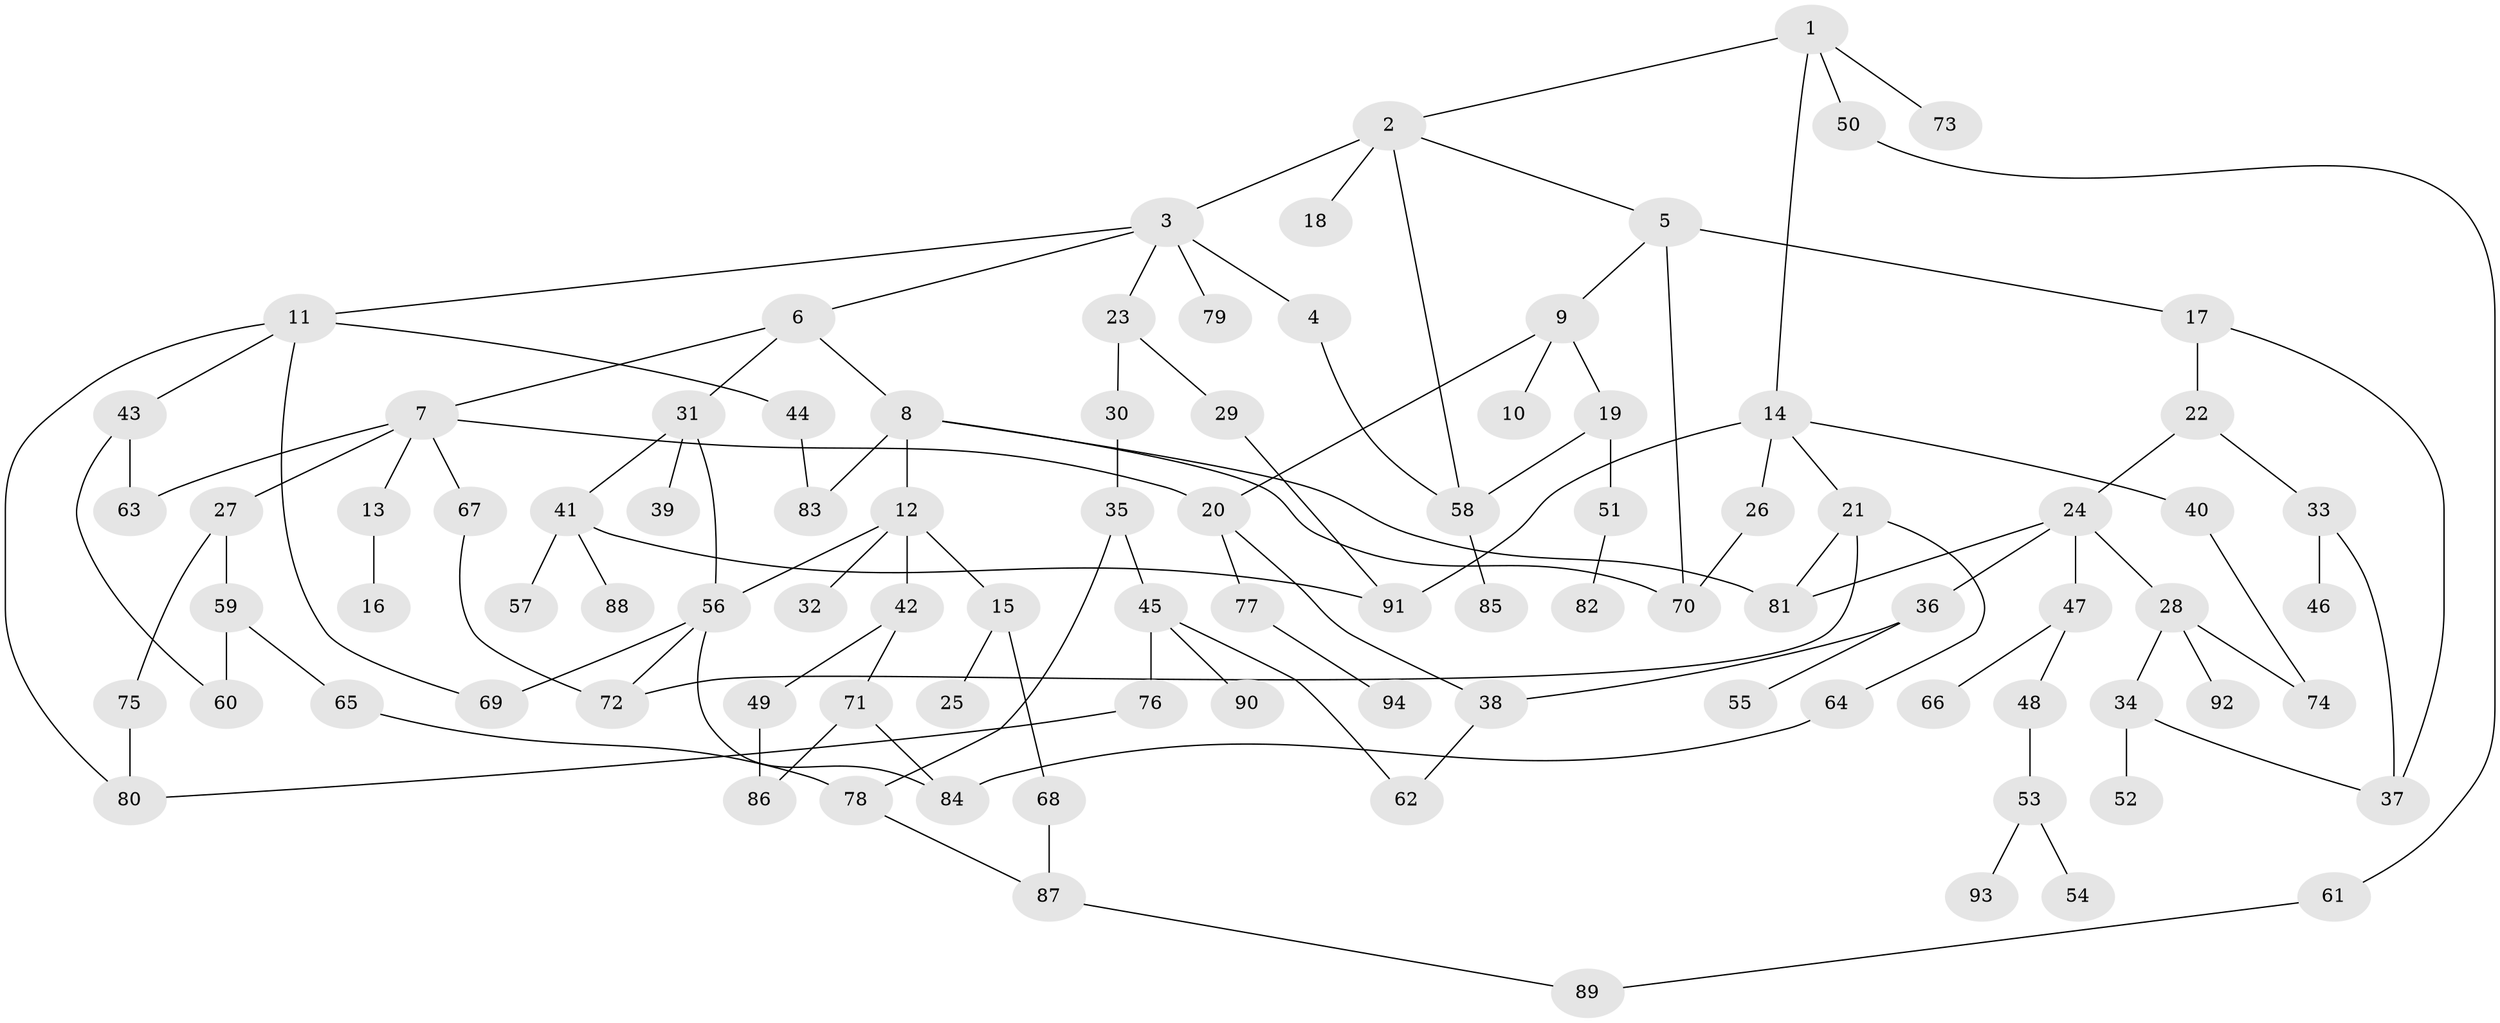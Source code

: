 // coarse degree distribution, {13: 0.017857142857142856, 2: 0.25, 4: 0.08928571428571429, 10: 0.017857142857142856, 8: 0.03571428571428571, 1: 0.25, 6: 0.03571428571428571, 3: 0.26785714285714285, 5: 0.03571428571428571}
// Generated by graph-tools (version 1.1) at 2025/17/03/04/25 18:17:13]
// undirected, 94 vertices, 122 edges
graph export_dot {
graph [start="1"]
  node [color=gray90,style=filled];
  1;
  2;
  3;
  4;
  5;
  6;
  7;
  8;
  9;
  10;
  11;
  12;
  13;
  14;
  15;
  16;
  17;
  18;
  19;
  20;
  21;
  22;
  23;
  24;
  25;
  26;
  27;
  28;
  29;
  30;
  31;
  32;
  33;
  34;
  35;
  36;
  37;
  38;
  39;
  40;
  41;
  42;
  43;
  44;
  45;
  46;
  47;
  48;
  49;
  50;
  51;
  52;
  53;
  54;
  55;
  56;
  57;
  58;
  59;
  60;
  61;
  62;
  63;
  64;
  65;
  66;
  67;
  68;
  69;
  70;
  71;
  72;
  73;
  74;
  75;
  76;
  77;
  78;
  79;
  80;
  81;
  82;
  83;
  84;
  85;
  86;
  87;
  88;
  89;
  90;
  91;
  92;
  93;
  94;
  1 -- 2;
  1 -- 14;
  1 -- 50;
  1 -- 73;
  2 -- 3;
  2 -- 5;
  2 -- 18;
  2 -- 58;
  3 -- 4;
  3 -- 6;
  3 -- 11;
  3 -- 23;
  3 -- 79;
  4 -- 58;
  5 -- 9;
  5 -- 17;
  5 -- 70;
  6 -- 7;
  6 -- 8;
  6 -- 31;
  7 -- 13;
  7 -- 27;
  7 -- 63;
  7 -- 67;
  7 -- 20;
  8 -- 12;
  8 -- 83;
  8 -- 70;
  8 -- 81;
  9 -- 10;
  9 -- 19;
  9 -- 20;
  11 -- 43;
  11 -- 44;
  11 -- 69;
  11 -- 80;
  12 -- 15;
  12 -- 32;
  12 -- 42;
  12 -- 56;
  13 -- 16;
  14 -- 21;
  14 -- 26;
  14 -- 40;
  14 -- 91;
  15 -- 25;
  15 -- 68;
  17 -- 22;
  17 -- 37;
  19 -- 51;
  19 -- 58;
  20 -- 77;
  20 -- 38;
  21 -- 64;
  21 -- 81;
  21 -- 72;
  22 -- 24;
  22 -- 33;
  23 -- 29;
  23 -- 30;
  24 -- 28;
  24 -- 36;
  24 -- 47;
  24 -- 81;
  26 -- 70;
  27 -- 59;
  27 -- 75;
  28 -- 34;
  28 -- 74;
  28 -- 92;
  29 -- 91;
  30 -- 35;
  31 -- 39;
  31 -- 41;
  31 -- 56;
  33 -- 46;
  33 -- 37;
  34 -- 37;
  34 -- 52;
  35 -- 45;
  35 -- 78;
  36 -- 38;
  36 -- 55;
  38 -- 62;
  40 -- 74;
  41 -- 57;
  41 -- 88;
  41 -- 91;
  42 -- 49;
  42 -- 71;
  43 -- 60;
  43 -- 63;
  44 -- 83;
  45 -- 76;
  45 -- 90;
  45 -- 62;
  47 -- 48;
  47 -- 66;
  48 -- 53;
  49 -- 86;
  50 -- 61;
  51 -- 82;
  53 -- 54;
  53 -- 93;
  56 -- 84;
  56 -- 72;
  56 -- 69;
  58 -- 85;
  59 -- 60;
  59 -- 65;
  61 -- 89;
  64 -- 84;
  65 -- 78;
  67 -- 72;
  68 -- 87;
  71 -- 86;
  71 -- 84;
  75 -- 80;
  76 -- 80;
  77 -- 94;
  78 -- 87;
  87 -- 89;
}

